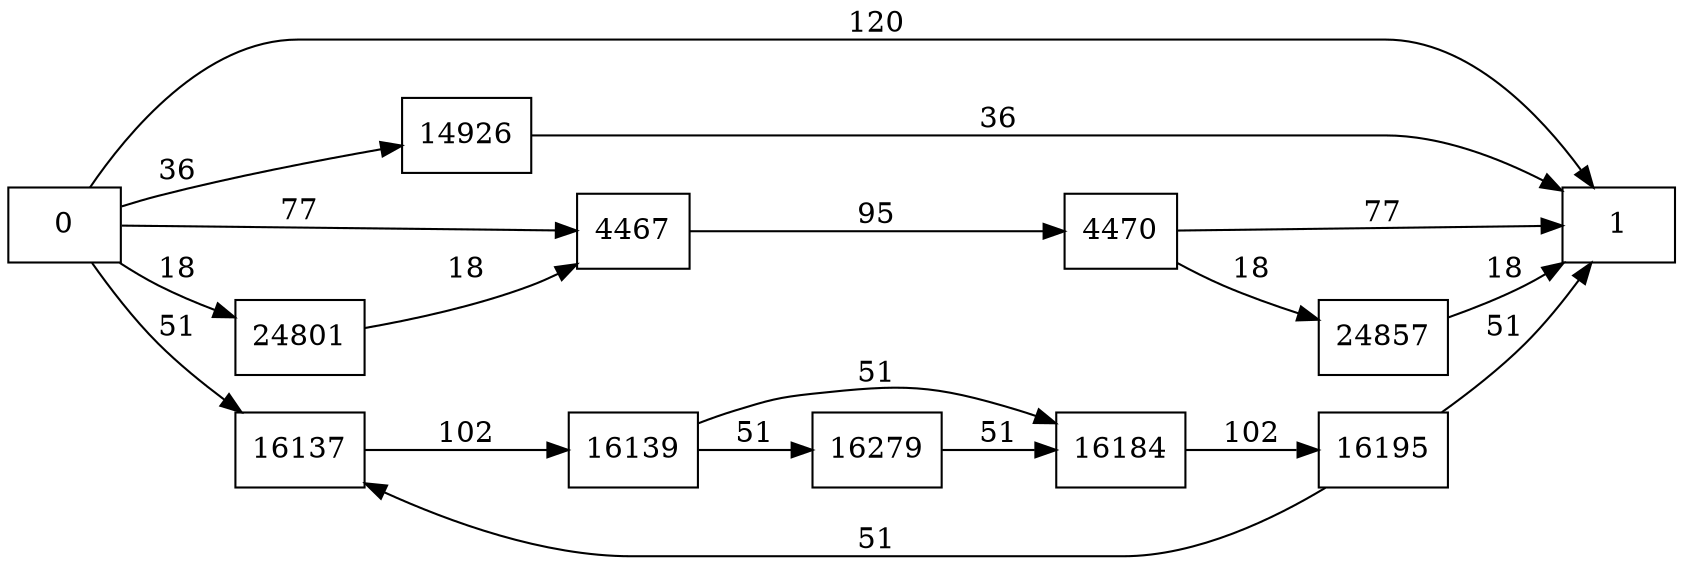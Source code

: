 digraph {
	graph [rankdir=LR]
	node [shape=rectangle]
	4467 -> 4470 [label=95]
	4470 -> 1 [label=77]
	4470 -> 24857 [label=18]
	14926 -> 1 [label=36]
	16137 -> 16139 [label=102]
	16139 -> 16184 [label=51]
	16139 -> 16279 [label=51]
	16184 -> 16195 [label=102]
	16195 -> 16137 [label=51]
	16195 -> 1 [label=51]
	16279 -> 16184 [label=51]
	24801 -> 4467 [label=18]
	24857 -> 1 [label=18]
	0 -> 4467 [label=77]
	0 -> 1 [label=120]
	0 -> 14926 [label=36]
	0 -> 16137 [label=51]
	0 -> 24801 [label=18]
}
